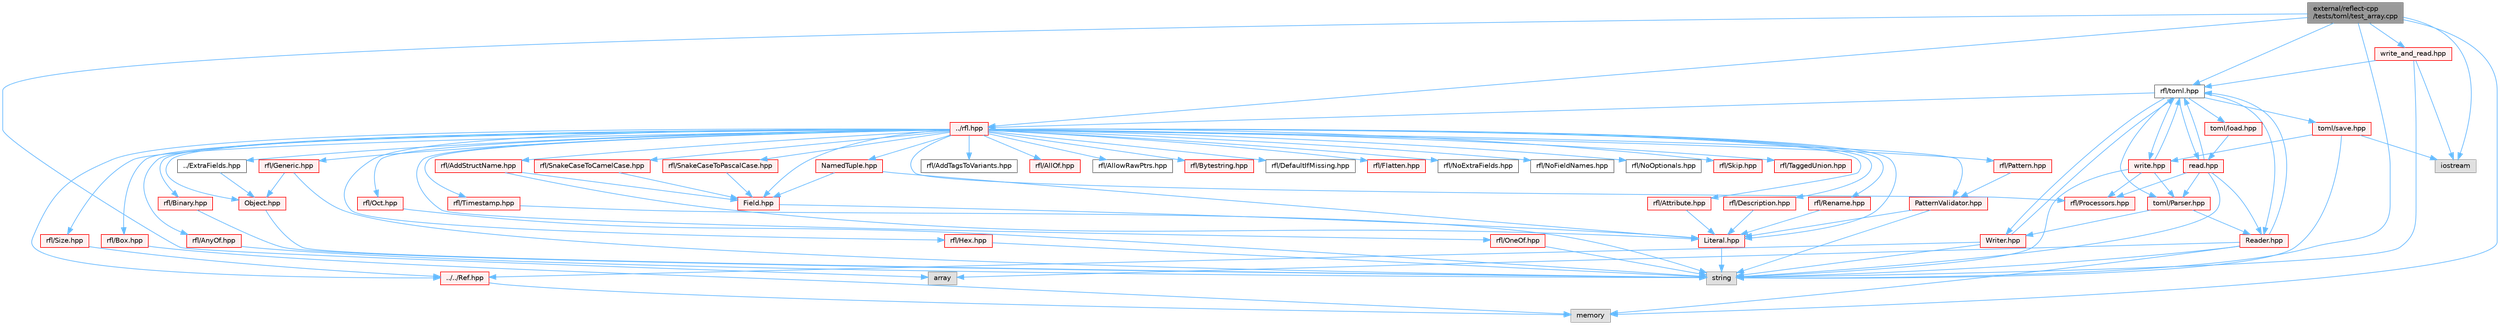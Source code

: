 digraph "external/reflect-cpp/tests/toml/test_array.cpp"
{
 // LATEX_PDF_SIZE
  bgcolor="transparent";
  edge [fontname=Helvetica,fontsize=10,labelfontname=Helvetica,labelfontsize=10];
  node [fontname=Helvetica,fontsize=10,shape=box,height=0.2,width=0.4];
  Node1 [id="Node000001",label="external/reflect-cpp\l/tests/toml/test_array.cpp",height=0.2,width=0.4,color="gray40", fillcolor="grey60", style="filled", fontcolor="black",tooltip=" "];
  Node1 -> Node2 [id="edge1_Node000001_Node000002",color="steelblue1",style="solid",tooltip=" "];
  Node2 [id="Node000002",label="array",height=0.2,width=0.4,color="grey60", fillcolor="#E0E0E0", style="filled",tooltip=" "];
  Node1 -> Node3 [id="edge2_Node000001_Node000003",color="steelblue1",style="solid",tooltip=" "];
  Node3 [id="Node000003",label="iostream",height=0.2,width=0.4,color="grey60", fillcolor="#E0E0E0", style="filled",tooltip=" "];
  Node1 -> Node4 [id="edge3_Node000001_Node000004",color="steelblue1",style="solid",tooltip=" "];
  Node4 [id="Node000004",label="memory",height=0.2,width=0.4,color="grey60", fillcolor="#E0E0E0", style="filled",tooltip=" "];
  Node1 -> Node5 [id="edge4_Node000001_Node000005",color="steelblue1",style="solid",tooltip=" "];
  Node5 [id="Node000005",label="rfl/toml.hpp",height=0.2,width=0.4,color="grey40", fillcolor="white", style="filled",URL="$toml_8hpp.html",tooltip=" "];
  Node5 -> Node6 [id="edge5_Node000005_Node000006",color="steelblue1",style="solid",tooltip=" "];
  Node6 [id="Node000006",label="../rfl.hpp",height=0.2,width=0.4,color="red", fillcolor="#FFF0F0", style="filled",URL="$rfl_8hpp.html",tooltip=" "];
  Node6 -> Node7 [id="edge6_Node000006_Node000007",color="steelblue1",style="solid",tooltip=" "];
  Node7 [id="Node000007",label="rfl/AddStructName.hpp",height=0.2,width=0.4,color="red", fillcolor="#FFF0F0", style="filled",URL="$_add_struct_name_8hpp.html",tooltip=" "];
  Node7 -> Node9 [id="edge7_Node000007_Node000009",color="steelblue1",style="solid",tooltip=" "];
  Node9 [id="Node000009",label="Field.hpp",height=0.2,width=0.4,color="red", fillcolor="#FFF0F0", style="filled",URL="$_field_8hpp.html",tooltip=" "];
  Node9 -> Node14 [id="edge8_Node000009_Node000014",color="steelblue1",style="solid",tooltip=" "];
  Node14 [id="Node000014",label="Literal.hpp",height=0.2,width=0.4,color="red", fillcolor="#FFF0F0", style="filled",URL="$_literal_8hpp.html",tooltip=" "];
  Node14 -> Node18 [id="edge9_Node000014_Node000018",color="steelblue1",style="solid",tooltip=" "];
  Node18 [id="Node000018",label="string",height=0.2,width=0.4,color="grey60", fillcolor="#E0E0E0", style="filled",tooltip=" "];
  Node7 -> Node14 [id="edge10_Node000007_Node000014",color="steelblue1",style="solid",tooltip=" "];
  Node6 -> Node55 [id="edge11_Node000006_Node000055",color="steelblue1",style="solid",tooltip=" "];
  Node55 [id="Node000055",label="rfl/AddTagsToVariants.hpp",height=0.2,width=0.4,color="grey40", fillcolor="white", style="filled",URL="$_add_tags_to_variants_8hpp.html",tooltip=" "];
  Node6 -> Node56 [id="edge12_Node000006_Node000056",color="steelblue1",style="solid",tooltip=" "];
  Node56 [id="Node000056",label="rfl/AllOf.hpp",height=0.2,width=0.4,color="red", fillcolor="#FFF0F0", style="filled",URL="$_all_of_8hpp.html",tooltip=" "];
  Node6 -> Node65 [id="edge13_Node000006_Node000065",color="steelblue1",style="solid",tooltip=" "];
  Node65 [id="Node000065",label="rfl/AllowRawPtrs.hpp",height=0.2,width=0.4,color="grey40", fillcolor="white", style="filled",URL="$_allow_raw_ptrs_8hpp.html",tooltip=" "];
  Node6 -> Node66 [id="edge14_Node000006_Node000066",color="steelblue1",style="solid",tooltip=" "];
  Node66 [id="Node000066",label="rfl/AnyOf.hpp",height=0.2,width=0.4,color="red", fillcolor="#FFF0F0", style="filled",URL="$_any_of_8hpp.html",tooltip=" "];
  Node66 -> Node18 [id="edge15_Node000066_Node000018",color="steelblue1",style="solid",tooltip=" "];
  Node6 -> Node68 [id="edge16_Node000006_Node000068",color="steelblue1",style="solid",tooltip=" "];
  Node68 [id="Node000068",label="rfl/Attribute.hpp",height=0.2,width=0.4,color="red", fillcolor="#FFF0F0", style="filled",URL="$_attribute_8hpp.html",tooltip=" "];
  Node68 -> Node14 [id="edge17_Node000068_Node000014",color="steelblue1",style="solid",tooltip=" "];
  Node6 -> Node69 [id="edge18_Node000006_Node000069",color="steelblue1",style="solid",tooltip=" "];
  Node69 [id="Node000069",label="rfl/Binary.hpp",height=0.2,width=0.4,color="red", fillcolor="#FFF0F0", style="filled",URL="$_binary_8hpp.html",tooltip=" "];
  Node69 -> Node18 [id="edge19_Node000069_Node000018",color="steelblue1",style="solid",tooltip=" "];
  Node6 -> Node71 [id="edge20_Node000006_Node000071",color="steelblue1",style="solid",tooltip=" "];
  Node71 [id="Node000071",label="rfl/Box.hpp",height=0.2,width=0.4,color="red", fillcolor="#FFF0F0", style="filled",URL="$_box_8hpp.html",tooltip=" "];
  Node71 -> Node4 [id="edge21_Node000071_Node000004",color="steelblue1",style="solid",tooltip=" "];
  Node6 -> Node72 [id="edge22_Node000006_Node000072",color="steelblue1",style="solid",tooltip=" "];
  Node72 [id="Node000072",label="rfl/Bytestring.hpp",height=0.2,width=0.4,color="red", fillcolor="#FFF0F0", style="filled",URL="$_bytestring_8hpp.html",tooltip=" "];
  Node6 -> Node73 [id="edge23_Node000006_Node000073",color="steelblue1",style="solid",tooltip=" "];
  Node73 [id="Node000073",label="rfl/DefaultIfMissing.hpp",height=0.2,width=0.4,color="grey40", fillcolor="white", style="filled",URL="$_default_if_missing_8hpp.html",tooltip=" "];
  Node6 -> Node74 [id="edge24_Node000006_Node000074",color="steelblue1",style="solid",tooltip=" "];
  Node74 [id="Node000074",label="rfl/Description.hpp",height=0.2,width=0.4,color="red", fillcolor="#FFF0F0", style="filled",URL="$_description_8hpp.html",tooltip=" "];
  Node74 -> Node14 [id="edge25_Node000074_Node000014",color="steelblue1",style="solid",tooltip=" "];
  Node6 -> Node49 [id="edge26_Node000006_Node000049",color="steelblue1",style="solid",tooltip=" "];
  Node49 [id="Node000049",label="../ExtraFields.hpp",height=0.2,width=0.4,color="grey40", fillcolor="white", style="filled",URL="$_extra_fields_8hpp.html",tooltip=" "];
  Node49 -> Node50 [id="edge27_Node000049_Node000050",color="steelblue1",style="solid",tooltip=" "];
  Node50 [id="Node000050",label="Object.hpp",height=0.2,width=0.4,color="red", fillcolor="#FFF0F0", style="filled",URL="$_object_8hpp.html",tooltip=" "];
  Node50 -> Node18 [id="edge28_Node000050_Node000018",color="steelblue1",style="solid",tooltip=" "];
  Node6 -> Node9 [id="edge29_Node000006_Node000009",color="steelblue1",style="solid",tooltip=" "];
  Node6 -> Node75 [id="edge30_Node000006_Node000075",color="steelblue1",style="solid",tooltip=" "];
  Node75 [id="Node000075",label="rfl/Flatten.hpp",height=0.2,width=0.4,color="red", fillcolor="#FFF0F0", style="filled",URL="$_flatten_8hpp.html",tooltip=" "];
  Node6 -> Node76 [id="edge31_Node000006_Node000076",color="steelblue1",style="solid",tooltip=" "];
  Node76 [id="Node000076",label="rfl/Generic.hpp",height=0.2,width=0.4,color="red", fillcolor="#FFF0F0", style="filled",URL="$_generic_8hpp.html",tooltip=" "];
  Node76 -> Node18 [id="edge32_Node000076_Node000018",color="steelblue1",style="solid",tooltip=" "];
  Node76 -> Node50 [id="edge33_Node000076_Node000050",color="steelblue1",style="solid",tooltip=" "];
  Node6 -> Node78 [id="edge34_Node000006_Node000078",color="steelblue1",style="solid",tooltip=" "];
  Node78 [id="Node000078",label="rfl/Hex.hpp",height=0.2,width=0.4,color="red", fillcolor="#FFF0F0", style="filled",URL="$_hex_8hpp.html",tooltip=" "];
  Node78 -> Node18 [id="edge35_Node000078_Node000018",color="steelblue1",style="solid",tooltip=" "];
  Node6 -> Node14 [id="edge36_Node000006_Node000014",color="steelblue1",style="solid",tooltip=" "];
  Node6 -> Node43 [id="edge37_Node000006_Node000043",color="steelblue1",style="solid",tooltip=" "];
  Node43 [id="Node000043",label="NamedTuple.hpp",height=0.2,width=0.4,color="red", fillcolor="#FFF0F0", style="filled",URL="$_named_tuple_8hpp.html",tooltip=" "];
  Node43 -> Node9 [id="edge38_Node000043_Node000009",color="steelblue1",style="solid",tooltip=" "];
  Node43 -> Node14 [id="edge39_Node000043_Node000014",color="steelblue1",style="solid",tooltip=" "];
  Node6 -> Node79 [id="edge40_Node000006_Node000079",color="steelblue1",style="solid",tooltip=" "];
  Node79 [id="Node000079",label="rfl/NoExtraFields.hpp",height=0.2,width=0.4,color="grey40", fillcolor="white", style="filled",URL="$_no_extra_fields_8hpp.html",tooltip=" "];
  Node6 -> Node80 [id="edge41_Node000006_Node000080",color="steelblue1",style="solid",tooltip=" "];
  Node80 [id="Node000080",label="rfl/NoFieldNames.hpp",height=0.2,width=0.4,color="grey40", fillcolor="white", style="filled",URL="$_no_field_names_8hpp.html",tooltip=" "];
  Node6 -> Node81 [id="edge42_Node000006_Node000081",color="steelblue1",style="solid",tooltip=" "];
  Node81 [id="Node000081",label="rfl/NoOptionals.hpp",height=0.2,width=0.4,color="grey40", fillcolor="white", style="filled",URL="$_no_optionals_8hpp.html",tooltip=" "];
  Node6 -> Node50 [id="edge43_Node000006_Node000050",color="steelblue1",style="solid",tooltip=" "];
  Node6 -> Node82 [id="edge44_Node000006_Node000082",color="steelblue1",style="solid",tooltip=" "];
  Node82 [id="Node000082",label="rfl/Oct.hpp",height=0.2,width=0.4,color="red", fillcolor="#FFF0F0", style="filled",URL="$_oct_8hpp.html",tooltip=" "];
  Node82 -> Node18 [id="edge45_Node000082_Node000018",color="steelblue1",style="solid",tooltip=" "];
  Node6 -> Node84 [id="edge46_Node000006_Node000084",color="steelblue1",style="solid",tooltip=" "];
  Node84 [id="Node000084",label="rfl/OneOf.hpp",height=0.2,width=0.4,color="red", fillcolor="#FFF0F0", style="filled",URL="$_one_of_8hpp.html",tooltip=" "];
  Node84 -> Node18 [id="edge47_Node000084_Node000018",color="steelblue1",style="solid",tooltip=" "];
  Node6 -> Node85 [id="edge48_Node000006_Node000085",color="steelblue1",style="solid",tooltip=" "];
  Node85 [id="Node000085",label="rfl/Pattern.hpp",height=0.2,width=0.4,color="red", fillcolor="#FFF0F0", style="filled",URL="$_pattern_8hpp.html",tooltip=" "];
  Node85 -> Node86 [id="edge49_Node000085_Node000086",color="steelblue1",style="solid",tooltip=" "];
  Node86 [id="Node000086",label="PatternValidator.hpp",height=0.2,width=0.4,color="red", fillcolor="#FFF0F0", style="filled",URL="$_pattern_validator_8hpp.html",tooltip=" "];
  Node86 -> Node18 [id="edge50_Node000086_Node000018",color="steelblue1",style="solid",tooltip=" "];
  Node86 -> Node14 [id="edge51_Node000086_Node000014",color="steelblue1",style="solid",tooltip=" "];
  Node6 -> Node86 [id="edge52_Node000006_Node000086",color="steelblue1",style="solid",tooltip=" "];
  Node6 -> Node92 [id="edge53_Node000006_Node000092",color="steelblue1",style="solid",tooltip=" "];
  Node92 [id="Node000092",label="rfl/Processors.hpp",height=0.2,width=0.4,color="red", fillcolor="#FFF0F0", style="filled",URL="$_processors_8hpp.html",tooltip=" "];
  Node6 -> Node59 [id="edge54_Node000006_Node000059",color="steelblue1",style="solid",tooltip=" "];
  Node59 [id="Node000059",label="../../Ref.hpp",height=0.2,width=0.4,color="red", fillcolor="#FFF0F0", style="filled",URL="$_ref_8hpp.html",tooltip=" "];
  Node59 -> Node4 [id="edge55_Node000059_Node000004",color="steelblue1",style="solid",tooltip=" "];
  Node6 -> Node101 [id="edge56_Node000006_Node000101",color="steelblue1",style="solid",tooltip=" "];
  Node101 [id="Node000101",label="rfl/Rename.hpp",height=0.2,width=0.4,color="red", fillcolor="#FFF0F0", style="filled",URL="$_rename_8hpp.html",tooltip=" "];
  Node101 -> Node14 [id="edge57_Node000101_Node000014",color="steelblue1",style="solid",tooltip=" "];
  Node6 -> Node102 [id="edge58_Node000006_Node000102",color="steelblue1",style="solid",tooltip=" "];
  Node102 [id="Node000102",label="rfl/Size.hpp",height=0.2,width=0.4,color="red", fillcolor="#FFF0F0", style="filled",URL="$_size_8hpp.html",tooltip=" "];
  Node102 -> Node59 [id="edge59_Node000102_Node000059",color="steelblue1",style="solid",tooltip=" "];
  Node6 -> Node103 [id="edge60_Node000006_Node000103",color="steelblue1",style="solid",tooltip=" "];
  Node103 [id="Node000103",label="rfl/Skip.hpp",height=0.2,width=0.4,color="red", fillcolor="#FFF0F0", style="filled",URL="$_skip_8hpp.html",tooltip=" "];
  Node6 -> Node105 [id="edge61_Node000006_Node000105",color="steelblue1",style="solid",tooltip=" "];
  Node105 [id="Node000105",label="rfl/SnakeCaseToCamelCase.hpp",height=0.2,width=0.4,color="red", fillcolor="#FFF0F0", style="filled",URL="$_snake_case_to_camel_case_8hpp.html",tooltip=" "];
  Node105 -> Node9 [id="edge62_Node000105_Node000009",color="steelblue1",style="solid",tooltip=" "];
  Node6 -> Node108 [id="edge63_Node000006_Node000108",color="steelblue1",style="solid",tooltip=" "];
  Node108 [id="Node000108",label="rfl/SnakeCaseToPascalCase.hpp",height=0.2,width=0.4,color="red", fillcolor="#FFF0F0", style="filled",URL="$_snake_case_to_pascal_case_8hpp.html",tooltip=" "];
  Node108 -> Node9 [id="edge64_Node000108_Node000009",color="steelblue1",style="solid",tooltip=" "];
  Node6 -> Node109 [id="edge65_Node000006_Node000109",color="steelblue1",style="solid",tooltip=" "];
  Node109 [id="Node000109",label="rfl/TaggedUnion.hpp",height=0.2,width=0.4,color="red", fillcolor="#FFF0F0", style="filled",URL="$_tagged_union_8hpp.html",tooltip=" "];
  Node6 -> Node151 [id="edge66_Node000006_Node000151",color="steelblue1",style="solid",tooltip=" "];
  Node151 [id="Node000151",label="rfl/Timestamp.hpp",height=0.2,width=0.4,color="red", fillcolor="#FFF0F0", style="filled",URL="$_timestamp_8hpp.html",tooltip=" "];
  Node151 -> Node18 [id="edge67_Node000151_Node000018",color="steelblue1",style="solid",tooltip=" "];
  Node5 -> Node297 [id="edge68_Node000005_Node000297",color="steelblue1",style="solid",tooltip=" "];
  Node297 [id="Node000297",label="toml/Parser.hpp",height=0.2,width=0.4,color="red", fillcolor="#FFF0F0", style="filled",URL="$toml_2_parser_8hpp.html",tooltip=" "];
  Node297 -> Node298 [id="edge69_Node000297_Node000298",color="steelblue1",style="solid",tooltip=" "];
  Node298 [id="Node000298",label="Reader.hpp",height=0.2,width=0.4,color="red", fillcolor="#FFF0F0", style="filled",URL="$toml_2_reader_8hpp.html",tooltip=" "];
  Node298 -> Node2 [id="edge70_Node000298_Node000002",color="steelblue1",style="solid",tooltip=" "];
  Node298 -> Node4 [id="edge71_Node000298_Node000004",color="steelblue1",style="solid",tooltip=" "];
  Node298 -> Node18 [id="edge72_Node000298_Node000018",color="steelblue1",style="solid",tooltip=" "];
  Node298 -> Node5 [id="edge73_Node000298_Node000005",color="steelblue1",style="solid",tooltip=" "];
  Node297 -> Node299 [id="edge74_Node000297_Node000299",color="steelblue1",style="solid",tooltip=" "];
  Node299 [id="Node000299",label="Writer.hpp",height=0.2,width=0.4,color="red", fillcolor="#FFF0F0", style="filled",URL="$toml_2_writer_8hpp.html",tooltip=" "];
  Node299 -> Node18 [id="edge75_Node000299_Node000018",color="steelblue1",style="solid",tooltip=" "];
  Node299 -> Node5 [id="edge76_Node000299_Node000005",color="steelblue1",style="solid",tooltip=" "];
  Node299 -> Node59 [id="edge77_Node000299_Node000059",color="steelblue1",style="solid",tooltip=" "];
  Node5 -> Node298 [id="edge78_Node000005_Node000298",color="steelblue1",style="solid",tooltip=" "];
  Node5 -> Node299 [id="edge79_Node000005_Node000299",color="steelblue1",style="solid",tooltip=" "];
  Node5 -> Node300 [id="edge80_Node000005_Node000300",color="steelblue1",style="solid",tooltip=" "];
  Node300 [id="Node000300",label="toml/load.hpp",height=0.2,width=0.4,color="red", fillcolor="#FFF0F0", style="filled",URL="$toml_2load_8hpp.html",tooltip=" "];
  Node300 -> Node303 [id="edge81_Node000300_Node000303",color="steelblue1",style="solid",tooltip=" "];
  Node303 [id="Node000303",label="read.hpp",height=0.2,width=0.4,color="red", fillcolor="#FFF0F0", style="filled",URL="$toml_2read_8hpp.html",tooltip=" "];
  Node303 -> Node18 [id="edge82_Node000303_Node000018",color="steelblue1",style="solid",tooltip=" "];
  Node303 -> Node5 [id="edge83_Node000303_Node000005",color="steelblue1",style="solid",tooltip=" "];
  Node303 -> Node92 [id="edge84_Node000303_Node000092",color="steelblue1",style="solid",tooltip=" "];
  Node303 -> Node297 [id="edge85_Node000303_Node000297",color="steelblue1",style="solid",tooltip=" "];
  Node303 -> Node298 [id="edge86_Node000303_Node000298",color="steelblue1",style="solid",tooltip=" "];
  Node5 -> Node303 [id="edge87_Node000005_Node000303",color="steelblue1",style="solid",tooltip=" "];
  Node5 -> Node304 [id="edge88_Node000005_Node000304",color="steelblue1",style="solid",tooltip=" "];
  Node304 [id="Node000304",label="toml/save.hpp",height=0.2,width=0.4,color="red", fillcolor="#FFF0F0", style="filled",URL="$toml_2save_8hpp.html",tooltip=" "];
  Node304 -> Node3 [id="edge89_Node000304_Node000003",color="steelblue1",style="solid",tooltip=" "];
  Node304 -> Node18 [id="edge90_Node000304_Node000018",color="steelblue1",style="solid",tooltip=" "];
  Node304 -> Node306 [id="edge91_Node000304_Node000306",color="steelblue1",style="solid",tooltip=" "];
  Node306 [id="Node000306",label="write.hpp",height=0.2,width=0.4,color="red", fillcolor="#FFF0F0", style="filled",URL="$toml_2write_8hpp.html",tooltip=" "];
  Node306 -> Node18 [id="edge92_Node000306_Node000018",color="steelblue1",style="solid",tooltip=" "];
  Node306 -> Node5 [id="edge93_Node000306_Node000005",color="steelblue1",style="solid",tooltip=" "];
  Node306 -> Node92 [id="edge94_Node000306_Node000092",color="steelblue1",style="solid",tooltip=" "];
  Node306 -> Node297 [id="edge95_Node000306_Node000297",color="steelblue1",style="solid",tooltip=" "];
  Node5 -> Node306 [id="edge96_Node000005_Node000306",color="steelblue1",style="solid",tooltip=" "];
  Node1 -> Node18 [id="edge97_Node000001_Node000018",color="steelblue1",style="solid",tooltip=" "];
  Node1 -> Node6 [id="edge98_Node000001_Node000006",color="steelblue1",style="solid",tooltip=" "];
  Node1 -> Node307 [id="edge99_Node000001_Node000307",color="steelblue1",style="solid",tooltip=" "];
  Node307 [id="Node000307",label="write_and_read.hpp",height=0.2,width=0.4,color="red", fillcolor="#FFF0F0", style="filled",URL="$toml_2write__and__read_8hpp.html",tooltip=" "];
  Node307 -> Node3 [id="edge100_Node000307_Node000003",color="steelblue1",style="solid",tooltip=" "];
  Node307 -> Node5 [id="edge101_Node000307_Node000005",color="steelblue1",style="solid",tooltip=" "];
  Node307 -> Node18 [id="edge102_Node000307_Node000018",color="steelblue1",style="solid",tooltip=" "];
}
